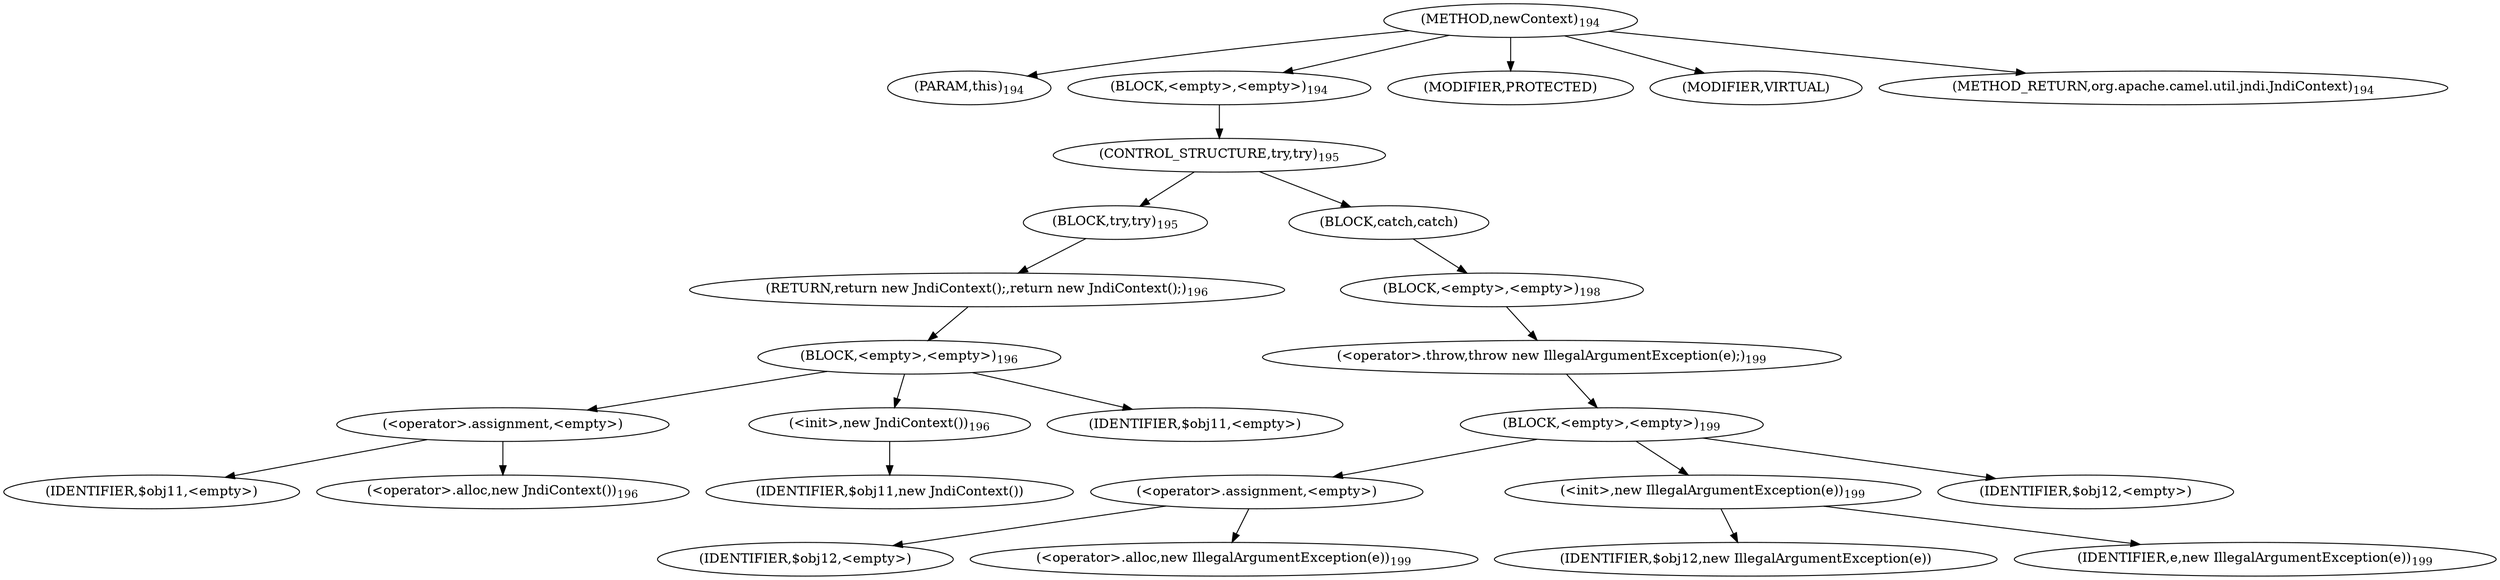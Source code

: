 digraph "newContext" {  
"672" [label = <(METHOD,newContext)<SUB>194</SUB>> ]
"673" [label = <(PARAM,this)<SUB>194</SUB>> ]
"674" [label = <(BLOCK,&lt;empty&gt;,&lt;empty&gt;)<SUB>194</SUB>> ]
"675" [label = <(CONTROL_STRUCTURE,try,try)<SUB>195</SUB>> ]
"676" [label = <(BLOCK,try,try)<SUB>195</SUB>> ]
"677" [label = <(RETURN,return new JndiContext();,return new JndiContext();)<SUB>196</SUB>> ]
"678" [label = <(BLOCK,&lt;empty&gt;,&lt;empty&gt;)<SUB>196</SUB>> ]
"679" [label = <(&lt;operator&gt;.assignment,&lt;empty&gt;)> ]
"680" [label = <(IDENTIFIER,$obj11,&lt;empty&gt;)> ]
"681" [label = <(&lt;operator&gt;.alloc,new JndiContext())<SUB>196</SUB>> ]
"682" [label = <(&lt;init&gt;,new JndiContext())<SUB>196</SUB>> ]
"683" [label = <(IDENTIFIER,$obj11,new JndiContext())> ]
"684" [label = <(IDENTIFIER,$obj11,&lt;empty&gt;)> ]
"685" [label = <(BLOCK,catch,catch)> ]
"686" [label = <(BLOCK,&lt;empty&gt;,&lt;empty&gt;)<SUB>198</SUB>> ]
"687" [label = <(&lt;operator&gt;.throw,throw new IllegalArgumentException(e);)<SUB>199</SUB>> ]
"688" [label = <(BLOCK,&lt;empty&gt;,&lt;empty&gt;)<SUB>199</SUB>> ]
"689" [label = <(&lt;operator&gt;.assignment,&lt;empty&gt;)> ]
"690" [label = <(IDENTIFIER,$obj12,&lt;empty&gt;)> ]
"691" [label = <(&lt;operator&gt;.alloc,new IllegalArgumentException(e))<SUB>199</SUB>> ]
"692" [label = <(&lt;init&gt;,new IllegalArgumentException(e))<SUB>199</SUB>> ]
"693" [label = <(IDENTIFIER,$obj12,new IllegalArgumentException(e))> ]
"694" [label = <(IDENTIFIER,e,new IllegalArgumentException(e))<SUB>199</SUB>> ]
"695" [label = <(IDENTIFIER,$obj12,&lt;empty&gt;)> ]
"696" [label = <(MODIFIER,PROTECTED)> ]
"697" [label = <(MODIFIER,VIRTUAL)> ]
"698" [label = <(METHOD_RETURN,org.apache.camel.util.jndi.JndiContext)<SUB>194</SUB>> ]
  "672" -> "673" 
  "672" -> "674" 
  "672" -> "696" 
  "672" -> "697" 
  "672" -> "698" 
  "674" -> "675" 
  "675" -> "676" 
  "675" -> "685" 
  "676" -> "677" 
  "677" -> "678" 
  "678" -> "679" 
  "678" -> "682" 
  "678" -> "684" 
  "679" -> "680" 
  "679" -> "681" 
  "682" -> "683" 
  "685" -> "686" 
  "686" -> "687" 
  "687" -> "688" 
  "688" -> "689" 
  "688" -> "692" 
  "688" -> "695" 
  "689" -> "690" 
  "689" -> "691" 
  "692" -> "693" 
  "692" -> "694" 
}

